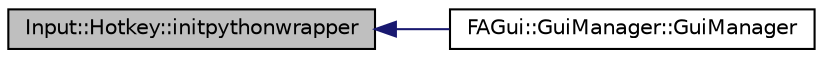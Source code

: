 digraph G
{
  edge [fontname="Helvetica",fontsize="10",labelfontname="Helvetica",labelfontsize="10"];
  node [fontname="Helvetica",fontsize="10",shape=record];
  rankdir="LR";
  Node1 [label="Input::Hotkey::initpythonwrapper",height=0.2,width=0.4,color="black", fillcolor="grey75", style="filled" fontcolor="black"];
  Node1 -> Node2 [dir="back",color="midnightblue",fontsize="10",style="solid",fontname="Helvetica"];
  Node2 [label="FAGui::GuiManager::GuiManager",height=0.2,width=0.4,color="black", fillcolor="white", style="filled",URL="$class_f_a_gui_1_1_gui_manager.html#afb827f9b028aafa83fa870a609b126f2"];
}

